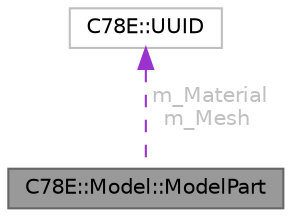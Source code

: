 digraph "C78E::Model::ModelPart"
{
 // LATEX_PDF_SIZE
  bgcolor="transparent";
  edge [fontname=Helvetica,fontsize=10,labelfontname=Helvetica,labelfontsize=10];
  node [fontname=Helvetica,fontsize=10,shape=box,height=0.2,width=0.4];
  Node1 [id="Node000001",label="C78E::Model::ModelPart",height=0.2,width=0.4,color="gray40", fillcolor="grey60", style="filled", fontcolor="black",tooltip=" "];
  Node2 -> Node1 [id="edge2_Node000001_Node000002",dir="back",color="darkorchid3",style="dashed",tooltip=" ",label=" m_Material\nm_Mesh",fontcolor="grey" ];
  Node2 [id="Node000002",label="C78E::UUID",height=0.2,width=0.4,color="grey75", fillcolor="white", style="filled",URL="$d9/daf/class_c78_e_1_1_u_u_i_d.html",tooltip=" "];
}
